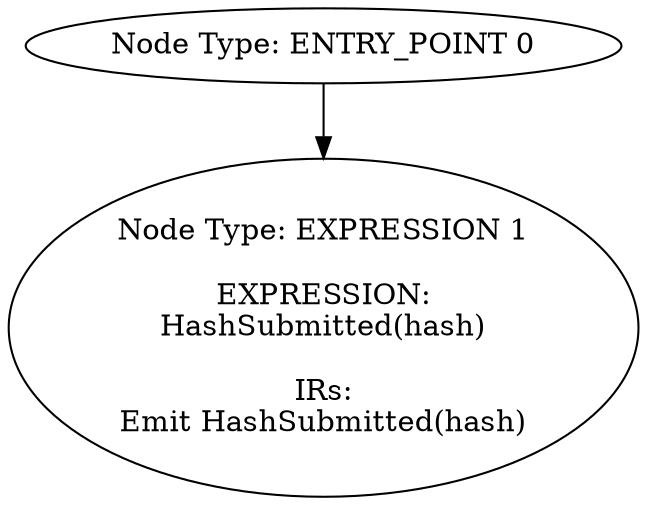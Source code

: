 digraph{
0[label="Node Type: ENTRY_POINT 0
"];
0->1;
1[label="Node Type: EXPRESSION 1

EXPRESSION:
HashSubmitted(hash)

IRs:
Emit HashSubmitted(hash)"];
}
